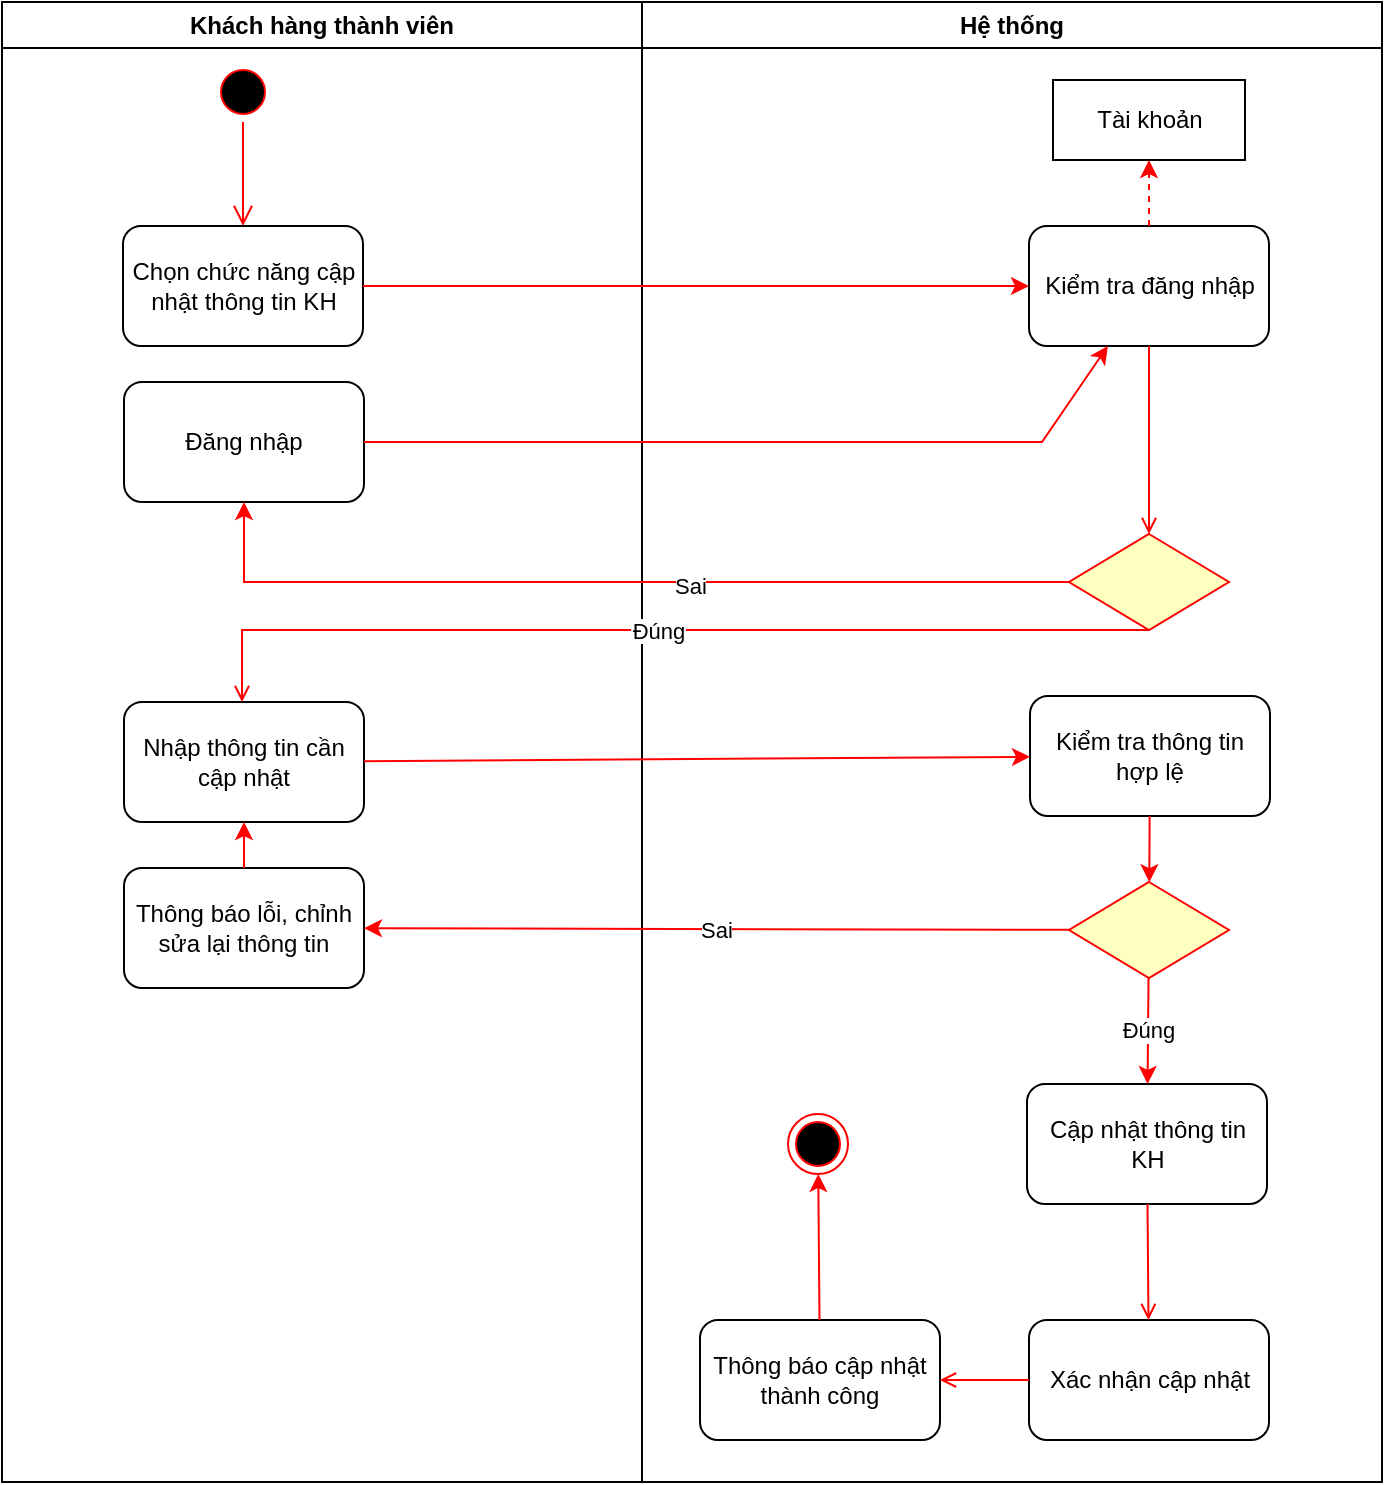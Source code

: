 <mxfile version="26.0.4">
  <diagram name="Trang-1" id="Rc-HM_zkAHXDG9yjyM6y">
    <mxGraphModel dx="1050" dy="621" grid="1" gridSize="10" guides="1" tooltips="1" connect="1" arrows="1" fold="1" page="1" pageScale="1" pageWidth="850" pageHeight="1100" math="0" shadow="0">
      <root>
        <mxCell id="0" />
        <mxCell id="1" parent="0" />
        <mxCell id="LmjekGwBckMW5HlDYEAB-1" value="Khách hàng thành viên" style="swimlane;whiteSpace=wrap" parent="1" vertex="1">
          <mxGeometry x="600" y="370" width="320" height="740" as="geometry" />
        </mxCell>
        <mxCell id="LmjekGwBckMW5HlDYEAB-2" value="" style="ellipse;shape=startState;fillColor=#000000;strokeColor=#ff0000;" parent="LmjekGwBckMW5HlDYEAB-1" vertex="1">
          <mxGeometry x="105.5" y="30" width="30" height="30" as="geometry" />
        </mxCell>
        <mxCell id="LmjekGwBckMW5HlDYEAB-3" value="" style="edgeStyle=elbowEdgeStyle;elbow=horizontal;verticalAlign=bottom;endArrow=open;endSize=8;strokeColor=#FF0000;endFill=1;rounded=0;exitX=0.5;exitY=1;exitDx=0;exitDy=0;entryX=0.5;entryY=0;entryDx=0;entryDy=0;" parent="LmjekGwBckMW5HlDYEAB-1" source="LmjekGwBckMW5HlDYEAB-2" target="LmjekGwBckMW5HlDYEAB-4" edge="1">
          <mxGeometry x="100" y="40" as="geometry">
            <mxPoint x="180" y="80" as="targetPoint" />
          </mxGeometry>
        </mxCell>
        <mxCell id="LmjekGwBckMW5HlDYEAB-4" value="Chọn chức năng cập nhật thông tin KH" style="rounded=1;whiteSpace=wrap;html=1;" parent="LmjekGwBckMW5HlDYEAB-1" vertex="1">
          <mxGeometry x="60.5" y="112" width="120" height="60" as="geometry" />
        </mxCell>
        <mxCell id="LmjekGwBckMW5HlDYEAB-5" value="Nhập thông tin cần cập nhật" style="rounded=1;whiteSpace=wrap;html=1;" parent="LmjekGwBckMW5HlDYEAB-1" vertex="1">
          <mxGeometry x="61" y="350" width="120" height="60" as="geometry" />
        </mxCell>
        <mxCell id="7D7qG8DJOBn7EV6xzUgt-2" value="Đăng nhập" style="rounded=1;whiteSpace=wrap;html=1;" vertex="1" parent="LmjekGwBckMW5HlDYEAB-1">
          <mxGeometry x="61" y="190" width="120" height="60" as="geometry" />
        </mxCell>
        <mxCell id="LmjekGwBckMW5HlDYEAB-17" value="Thông báo lỗi, chỉnh sửa lại thông tin" style="rounded=1;whiteSpace=wrap;html=1;" parent="LmjekGwBckMW5HlDYEAB-1" vertex="1">
          <mxGeometry x="61" y="433" width="120" height="60" as="geometry" />
        </mxCell>
        <mxCell id="7D7qG8DJOBn7EV6xzUgt-14" value="" style="endArrow=classic;html=1;rounded=0;strokeColor=light-dark(#ff0000, #ededed);" edge="1" parent="LmjekGwBckMW5HlDYEAB-1" source="LmjekGwBckMW5HlDYEAB-17" target="LmjekGwBckMW5HlDYEAB-5">
          <mxGeometry width="50" height="50" relative="1" as="geometry">
            <mxPoint x="230" y="460" as="sourcePoint" />
            <mxPoint x="280" y="410" as="targetPoint" />
          </mxGeometry>
        </mxCell>
        <mxCell id="LmjekGwBckMW5HlDYEAB-10" value="Hệ thống" style="swimlane;whiteSpace=wrap" parent="1" vertex="1">
          <mxGeometry x="920" y="370" width="370" height="740" as="geometry" />
        </mxCell>
        <mxCell id="LmjekGwBckMW5HlDYEAB-13" value="Kiểm tra đăng nhập" style="rounded=1;whiteSpace=wrap;html=1;" parent="LmjekGwBckMW5HlDYEAB-10" vertex="1">
          <mxGeometry x="193.5" y="112" width="120" height="60" as="geometry" />
        </mxCell>
        <mxCell id="LmjekGwBckMW5HlDYEAB-14" value="Cập nhật thông tin KH" style="rounded=1;whiteSpace=wrap;html=1;" parent="LmjekGwBckMW5HlDYEAB-10" vertex="1">
          <mxGeometry x="192.5" y="541" width="120" height="60" as="geometry" />
        </mxCell>
        <mxCell id="LmjekGwBckMW5HlDYEAB-15" value="" style="endArrow=open;strokeColor=#FF0000;endFill=1;rounded=0;exitX=0.5;exitY=1;exitDx=0;exitDy=0;entryX=0.5;entryY=0;entryDx=0;entryDy=0;" parent="LmjekGwBckMW5HlDYEAB-10" source="LmjekGwBckMW5HlDYEAB-13" target="J7NCaagc_p0eEUbQ0ngO-1" edge="1">
          <mxGeometry relative="1" as="geometry">
            <mxPoint x="-87" y="272" as="sourcePoint" />
            <mxPoint x="373.5" y="328" as="targetPoint" />
            <Array as="points" />
          </mxGeometry>
        </mxCell>
        <mxCell id="LmjekGwBckMW5HlDYEAB-20" value="Xác nhận cập nhật" style="rounded=1;whiteSpace=wrap;html=1;" parent="LmjekGwBckMW5HlDYEAB-10" vertex="1">
          <mxGeometry x="193.5" y="659" width="120" height="60" as="geometry" />
        </mxCell>
        <mxCell id="LmjekGwBckMW5HlDYEAB-21" value="" style="endArrow=open;strokeColor=#FF0000;endFill=1;rounded=0;" parent="LmjekGwBckMW5HlDYEAB-10" source="LmjekGwBckMW5HlDYEAB-14" target="LmjekGwBckMW5HlDYEAB-20" edge="1">
          <mxGeometry relative="1" as="geometry">
            <mxPoint x="253.759" y="601" as="sourcePoint" />
            <mxPoint x="278" y="639" as="targetPoint" />
            <Array as="points" />
          </mxGeometry>
        </mxCell>
        <mxCell id="LmjekGwBckMW5HlDYEAB-25" value="Tài khoản" style="rounded=0;whiteSpace=wrap;html=1;" parent="LmjekGwBckMW5HlDYEAB-10" vertex="1">
          <mxGeometry x="205.5" y="39" width="96" height="40" as="geometry" />
        </mxCell>
        <mxCell id="LmjekGwBckMW5HlDYEAB-26" value="" style="endArrow=classic;strokeColor=#FF0000;endFill=1;rounded=0;dashed=1;" parent="LmjekGwBckMW5HlDYEAB-10" source="LmjekGwBckMW5HlDYEAB-13" target="LmjekGwBckMW5HlDYEAB-25" edge="1">
          <mxGeometry relative="1" as="geometry">
            <mxPoint x="306" y="292" as="sourcePoint" />
            <mxPoint x="306" y="338" as="targetPoint" />
            <Array as="points" />
          </mxGeometry>
        </mxCell>
        <mxCell id="LmjekGwBckMW5HlDYEAB-8" value="Thông báo cập nhật thành công" style="rounded=1;whiteSpace=wrap;html=1;" parent="LmjekGwBckMW5HlDYEAB-10" vertex="1">
          <mxGeometry x="29" y="659" width="120" height="60" as="geometry" />
        </mxCell>
        <mxCell id="LmjekGwBckMW5HlDYEAB-7" value="" style="ellipse;shape=endState;fillColor=#000000;strokeColor=#ff0000" parent="LmjekGwBckMW5HlDYEAB-10" vertex="1">
          <mxGeometry x="73" y="556" width="30" height="30" as="geometry" />
        </mxCell>
        <mxCell id="LmjekGwBckMW5HlDYEAB-9" value="" style="endArrow=classic;html=1;rounded=0;fillColor=#e51400;strokeColor=#FF0000;" parent="LmjekGwBckMW5HlDYEAB-10" source="LmjekGwBckMW5HlDYEAB-8" target="LmjekGwBckMW5HlDYEAB-7" edge="1">
          <mxGeometry width="50" height="50" relative="1" as="geometry">
            <mxPoint x="88" y="659" as="sourcePoint" />
            <mxPoint x="48" y="679" as="targetPoint" />
            <Array as="points" />
          </mxGeometry>
        </mxCell>
        <mxCell id="36R-q21DX2us5p8R1hVL-1" value="" style="endArrow=open;strokeColor=#FF0000;endFill=1;rounded=0;" parent="LmjekGwBckMW5HlDYEAB-10" source="LmjekGwBckMW5HlDYEAB-20" target="LmjekGwBckMW5HlDYEAB-8" edge="1">
          <mxGeometry relative="1" as="geometry">
            <mxPoint x="264" y="611" as="sourcePoint" />
            <mxPoint x="148" y="689" as="targetPoint" />
            <Array as="points" />
          </mxGeometry>
        </mxCell>
        <mxCell id="J7NCaagc_p0eEUbQ0ngO-1" value="" style="rhombus;fillColor=#ffffc0;strokeColor=#ff0000;" parent="LmjekGwBckMW5HlDYEAB-10" vertex="1">
          <mxGeometry x="213.5" y="266" width="80" height="48" as="geometry" />
        </mxCell>
        <mxCell id="7D7qG8DJOBn7EV6xzUgt-6" value="" style="rhombus;fillColor=#ffffc0;strokeColor=#ff0000;" vertex="1" parent="LmjekGwBckMW5HlDYEAB-10">
          <mxGeometry x="213.5" y="440" width="80" height="48" as="geometry" />
        </mxCell>
        <mxCell id="7D7qG8DJOBn7EV6xzUgt-8" value="Kiểm tra thông tin hợp lệ" style="rounded=1;whiteSpace=wrap;html=1;" vertex="1" parent="LmjekGwBckMW5HlDYEAB-10">
          <mxGeometry x="194" y="347" width="120" height="60" as="geometry" />
        </mxCell>
        <mxCell id="7D7qG8DJOBn7EV6xzUgt-10" value="" style="endArrow=classic;html=1;rounded=0;strokeColor=light-dark(#ff0000, #ededed);" edge="1" parent="LmjekGwBckMW5HlDYEAB-10" source="7D7qG8DJOBn7EV6xzUgt-8" target="7D7qG8DJOBn7EV6xzUgt-6">
          <mxGeometry width="50" height="50" relative="1" as="geometry">
            <mxPoint x="230" y="470" as="sourcePoint" />
            <mxPoint x="280" y="420" as="targetPoint" />
          </mxGeometry>
        </mxCell>
        <mxCell id="7D7qG8DJOBn7EV6xzUgt-12" value="Đúng" style="endArrow=classic;html=1;rounded=0;strokeColor=light-dark(#ff0000, #ededed);" edge="1" parent="LmjekGwBckMW5HlDYEAB-10" source="7D7qG8DJOBn7EV6xzUgt-6" target="LmjekGwBckMW5HlDYEAB-14">
          <mxGeometry width="50" height="50" relative="1" as="geometry">
            <mxPoint x="60" y="510" as="sourcePoint" />
            <mxPoint x="110" y="460" as="targetPoint" />
          </mxGeometry>
        </mxCell>
        <mxCell id="7D7qG8DJOBn7EV6xzUgt-1" value="" style="endArrow=none;html=1;rounded=0;strokeColor=light-dark(#ff0000, #ededed);startArrow=classic;startFill=1;endFill=0;" edge="1" parent="1" source="LmjekGwBckMW5HlDYEAB-13" target="LmjekGwBckMW5HlDYEAB-4">
          <mxGeometry width="50" height="50" relative="1" as="geometry">
            <mxPoint x="800" y="620" as="sourcePoint" />
            <mxPoint x="850" y="570" as="targetPoint" />
          </mxGeometry>
        </mxCell>
        <mxCell id="LmjekGwBckMW5HlDYEAB-18" value="" style="endArrow=classic;html=1;rounded=0;fillColor=#e51400;strokeColor=#FF0000;" parent="1" source="J7NCaagc_p0eEUbQ0ngO-1" target="7D7qG8DJOBn7EV6xzUgt-2" edge="1">
          <mxGeometry width="50" height="50" relative="1" as="geometry">
            <mxPoint x="1150" y="760" as="sourcePoint" />
            <mxPoint x="1015.5" y="732" as="targetPoint" />
            <Array as="points">
              <mxPoint x="721" y="660" />
            </Array>
          </mxGeometry>
        </mxCell>
        <mxCell id="7D7qG8DJOBn7EV6xzUgt-3" value="Sai" style="edgeLabel;html=1;align=center;verticalAlign=middle;resizable=0;points=[];" vertex="1" connectable="0" parent="LmjekGwBckMW5HlDYEAB-18">
          <mxGeometry x="-0.163" y="2" relative="1" as="geometry">
            <mxPoint as="offset" />
          </mxGeometry>
        </mxCell>
        <mxCell id="LmjekGwBckMW5HlDYEAB-11" value="Đúng" style="edgeStyle=elbowEdgeStyle;elbow=horizontal;strokeColor=#FF0000;endArrow=open;endFill=1;rounded=0;exitX=0.5;exitY=1;exitDx=0;exitDy=0;" parent="1" source="J7NCaagc_p0eEUbQ0ngO-1" target="LmjekGwBckMW5HlDYEAB-5" edge="1">
          <mxGeometry width="100" height="100" relative="1" as="geometry">
            <mxPoint x="1095.5" y="766" as="sourcePoint" />
            <mxPoint x="1060.5" y="732" as="targetPoint" />
            <Array as="points">
              <mxPoint x="720" y="710" />
            </Array>
          </mxGeometry>
        </mxCell>
        <mxCell id="7D7qG8DJOBn7EV6xzUgt-4" value="" style="endArrow=classic;html=1;rounded=0;strokeColor=#FF0000;" edge="1" parent="1" source="7D7qG8DJOBn7EV6xzUgt-2" target="LmjekGwBckMW5HlDYEAB-13">
          <mxGeometry width="50" height="50" relative="1" as="geometry">
            <mxPoint x="800" y="630" as="sourcePoint" />
            <mxPoint x="850" y="580" as="targetPoint" />
            <Array as="points">
              <mxPoint x="1120" y="590" />
            </Array>
          </mxGeometry>
        </mxCell>
        <mxCell id="7D7qG8DJOBn7EV6xzUgt-7" value="" style="endArrow=classic;html=1;rounded=0;strokeColor=light-dark(#ff0000, #ededed);" edge="1" parent="1" source="LmjekGwBckMW5HlDYEAB-5" target="7D7qG8DJOBn7EV6xzUgt-8">
          <mxGeometry width="50" height="50" relative="1" as="geometry">
            <mxPoint x="782" y="750.641" as="sourcePoint" />
            <mxPoint x="1030" y="770" as="targetPoint" />
            <Array as="points" />
          </mxGeometry>
        </mxCell>
        <mxCell id="7D7qG8DJOBn7EV6xzUgt-13" value="Sai" style="endArrow=classic;html=1;rounded=0;strokeColor=light-dark(#ff0000, #ededed);" edge="1" parent="1" source="7D7qG8DJOBn7EV6xzUgt-6" target="LmjekGwBckMW5HlDYEAB-17">
          <mxGeometry width="50" height="50" relative="1" as="geometry">
            <mxPoint x="970" y="870" as="sourcePoint" />
            <mxPoint x="1020" y="820" as="targetPoint" />
          </mxGeometry>
        </mxCell>
      </root>
    </mxGraphModel>
  </diagram>
</mxfile>
